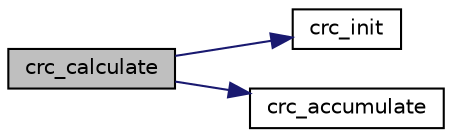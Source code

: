 digraph "crc_calculate"
{
 // INTERACTIVE_SVG=YES
  edge [fontname="Helvetica",fontsize="10",labelfontname="Helvetica",labelfontsize="10"];
  node [fontname="Helvetica",fontsize="10",shape=record];
  rankdir="LR";
  Node1 [label="crc_calculate",height=0.2,width=0.4,color="black", fillcolor="grey75", style="filled" fontcolor="black"];
  Node1 -> Node2 [color="midnightblue",fontsize="10",style="solid",fontname="Helvetica"];
  Node2 [label="crc_init",height=0.2,width=0.4,color="black", fillcolor="white", style="filled",URL="$v0_89_2checksum_8h.html#aee738f6e20d31b027afdd966c79befae",tooltip="Initiliaze the buffer for the X.25 CRC. "];
  Node1 -> Node3 [color="midnightblue",fontsize="10",style="solid",fontname="Helvetica"];
  Node3 [label="crc_accumulate",height=0.2,width=0.4,color="black", fillcolor="white", style="filled",URL="$v0_89_2checksum_8h.html#ade2bbc31cd3b5b6d839556f56de61957",tooltip="Accumulate the X.25 CRC by adding one char at a time. "];
}
